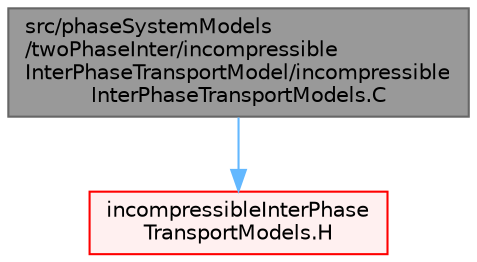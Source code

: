 digraph "src/phaseSystemModels/twoPhaseInter/incompressibleInterPhaseTransportModel/incompressibleInterPhaseTransportModels.C"
{
 // LATEX_PDF_SIZE
  bgcolor="transparent";
  edge [fontname=Helvetica,fontsize=10,labelfontname=Helvetica,labelfontsize=10];
  node [fontname=Helvetica,fontsize=10,shape=box,height=0.2,width=0.4];
  Node1 [id="Node000001",label="src/phaseSystemModels\l/twoPhaseInter/incompressible\lInterPhaseTransportModel/incompressible\lInterPhaseTransportModels.C",height=0.2,width=0.4,color="gray40", fillcolor="grey60", style="filled", fontcolor="black",tooltip=" "];
  Node1 -> Node2 [id="edge1_Node000001_Node000002",color="steelblue1",style="solid",tooltip=" "];
  Node2 [id="Node000002",label="incompressibleInterPhase\lTransportModels.H",height=0.2,width=0.4,color="red", fillcolor="#FFF0F0", style="filled",URL="$incompressibleInterPhaseTransportModels_8H.html",tooltip=" "];
}
